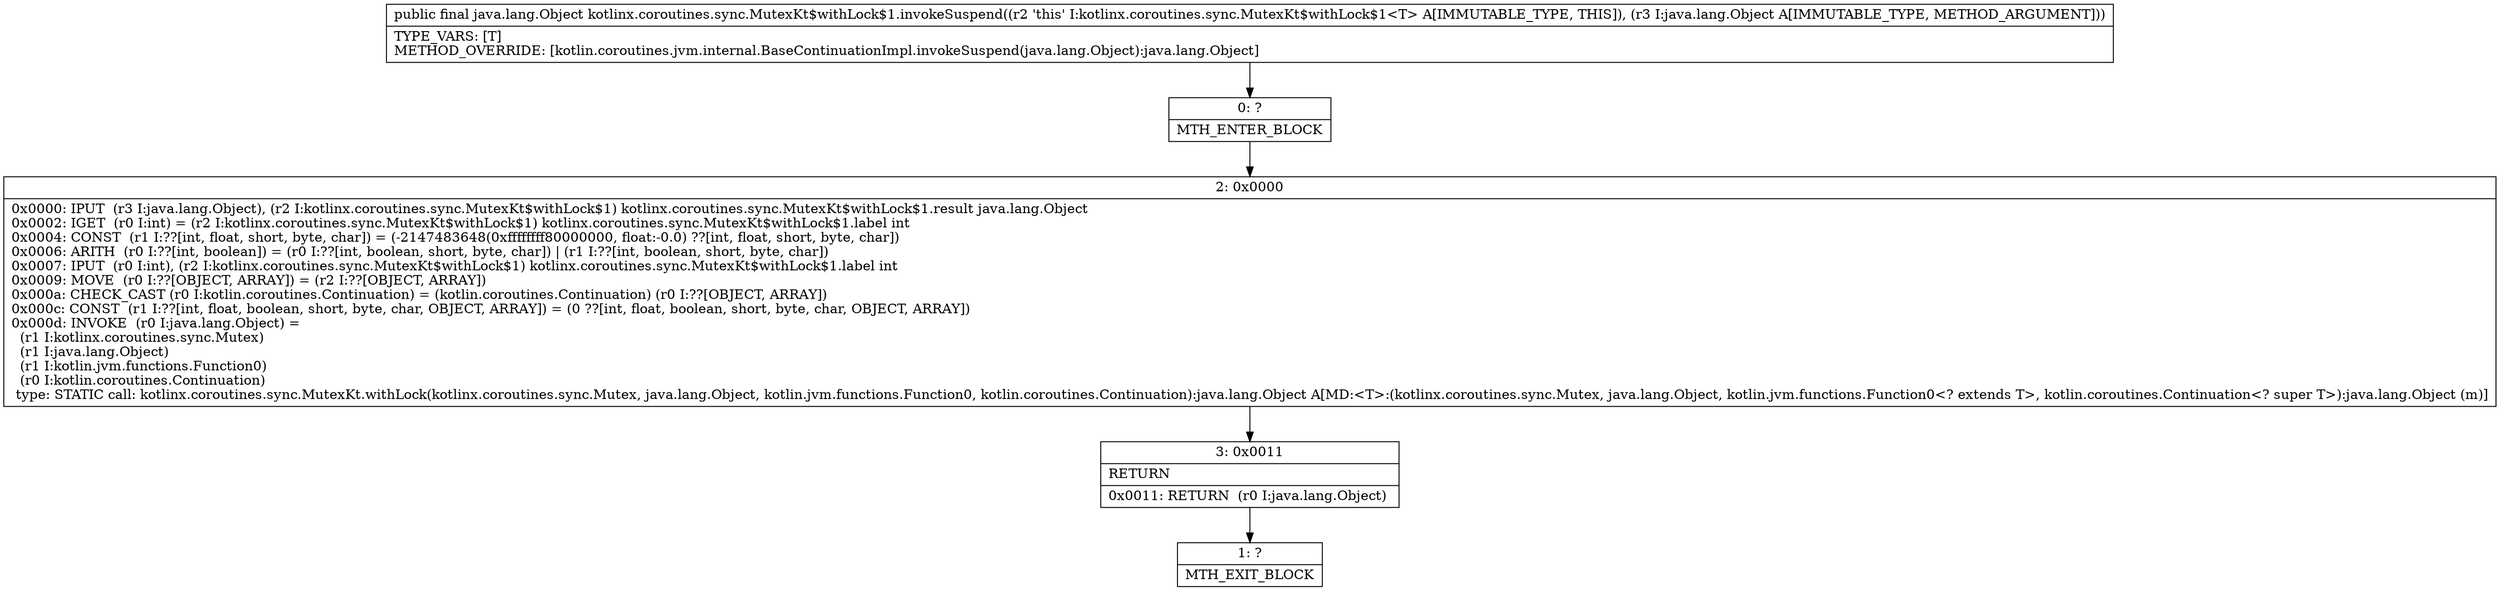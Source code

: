 digraph "CFG forkotlinx.coroutines.sync.MutexKt$withLock$1.invokeSuspend(Ljava\/lang\/Object;)Ljava\/lang\/Object;" {
Node_0 [shape=record,label="{0\:\ ?|MTH_ENTER_BLOCK\l}"];
Node_2 [shape=record,label="{2\:\ 0x0000|0x0000: IPUT  (r3 I:java.lang.Object), (r2 I:kotlinx.coroutines.sync.MutexKt$withLock$1) kotlinx.coroutines.sync.MutexKt$withLock$1.result java.lang.Object \l0x0002: IGET  (r0 I:int) = (r2 I:kotlinx.coroutines.sync.MutexKt$withLock$1) kotlinx.coroutines.sync.MutexKt$withLock$1.label int \l0x0004: CONST  (r1 I:??[int, float, short, byte, char]) = (\-2147483648(0xffffffff80000000, float:\-0.0) ??[int, float, short, byte, char]) \l0x0006: ARITH  (r0 I:??[int, boolean]) = (r0 I:??[int, boolean, short, byte, char]) \| (r1 I:??[int, boolean, short, byte, char]) \l0x0007: IPUT  (r0 I:int), (r2 I:kotlinx.coroutines.sync.MutexKt$withLock$1) kotlinx.coroutines.sync.MutexKt$withLock$1.label int \l0x0009: MOVE  (r0 I:??[OBJECT, ARRAY]) = (r2 I:??[OBJECT, ARRAY]) \l0x000a: CHECK_CAST (r0 I:kotlin.coroutines.Continuation) = (kotlin.coroutines.Continuation) (r0 I:??[OBJECT, ARRAY]) \l0x000c: CONST  (r1 I:??[int, float, boolean, short, byte, char, OBJECT, ARRAY]) = (0 ??[int, float, boolean, short, byte, char, OBJECT, ARRAY]) \l0x000d: INVOKE  (r0 I:java.lang.Object) = \l  (r1 I:kotlinx.coroutines.sync.Mutex)\l  (r1 I:java.lang.Object)\l  (r1 I:kotlin.jvm.functions.Function0)\l  (r0 I:kotlin.coroutines.Continuation)\l type: STATIC call: kotlinx.coroutines.sync.MutexKt.withLock(kotlinx.coroutines.sync.Mutex, java.lang.Object, kotlin.jvm.functions.Function0, kotlin.coroutines.Continuation):java.lang.Object A[MD:\<T\>:(kotlinx.coroutines.sync.Mutex, java.lang.Object, kotlin.jvm.functions.Function0\<? extends T\>, kotlin.coroutines.Continuation\<? super T\>):java.lang.Object (m)]\l}"];
Node_3 [shape=record,label="{3\:\ 0x0011|RETURN\l|0x0011: RETURN  (r0 I:java.lang.Object) \l}"];
Node_1 [shape=record,label="{1\:\ ?|MTH_EXIT_BLOCK\l}"];
MethodNode[shape=record,label="{public final java.lang.Object kotlinx.coroutines.sync.MutexKt$withLock$1.invokeSuspend((r2 'this' I:kotlinx.coroutines.sync.MutexKt$withLock$1\<T\> A[IMMUTABLE_TYPE, THIS]), (r3 I:java.lang.Object A[IMMUTABLE_TYPE, METHOD_ARGUMENT]))  | TYPE_VARS: [T]\lMETHOD_OVERRIDE: [kotlin.coroutines.jvm.internal.BaseContinuationImpl.invokeSuspend(java.lang.Object):java.lang.Object]\l}"];
MethodNode -> Node_0;Node_0 -> Node_2;
Node_2 -> Node_3;
Node_3 -> Node_1;
}

